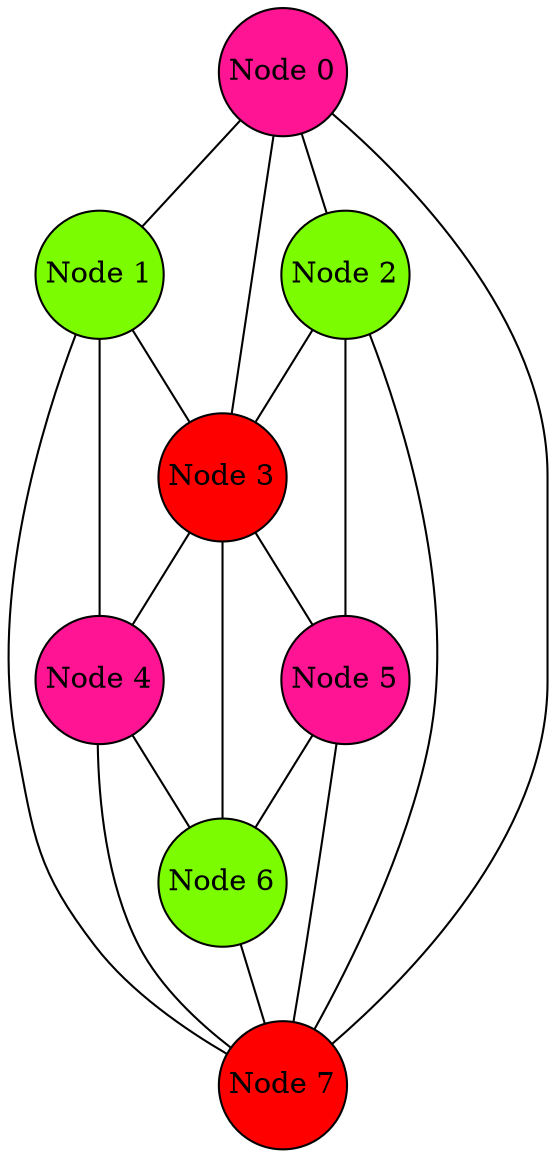 digraph HelloGraph {
	node [shape="circle", style="filled", margin="0.01"];
	edge [dir="none"];

	"Node 0" [fillcolor="deeppink"]
	"Node 1" [fillcolor="lawngreen"]
	"Node 2" [fillcolor="lawngreen"]
	"Node 3" [fillcolor="red"]
	"Node 4" [fillcolor="deeppink"]
	"Node 5" [fillcolor="deeppink"]
	"Node 6" [fillcolor="lawngreen"]
	"Node 7" [fillcolor="red"]

	"Node 0" -> "Node 1";
	"Node 0" -> "Node 2";
	"Node 0" -> "Node 3";
	"Node 0" -> "Node 7";
	"Node 1" -> "Node 3";
	"Node 1" -> "Node 4";
	"Node 1" -> "Node 7";
	"Node 2" -> "Node 3";
	"Node 2" -> "Node 5";
	"Node 2" -> "Node 7";
	"Node 3" -> "Node 4";
	"Node 3" -> "Node 5";
	"Node 3" -> "Node 6";
	"Node 4" -> "Node 6";
	"Node 4" -> "Node 7";
	"Node 5" -> "Node 6";
	"Node 5" -> "Node 7";
	"Node 6" -> "Node 7";
}
